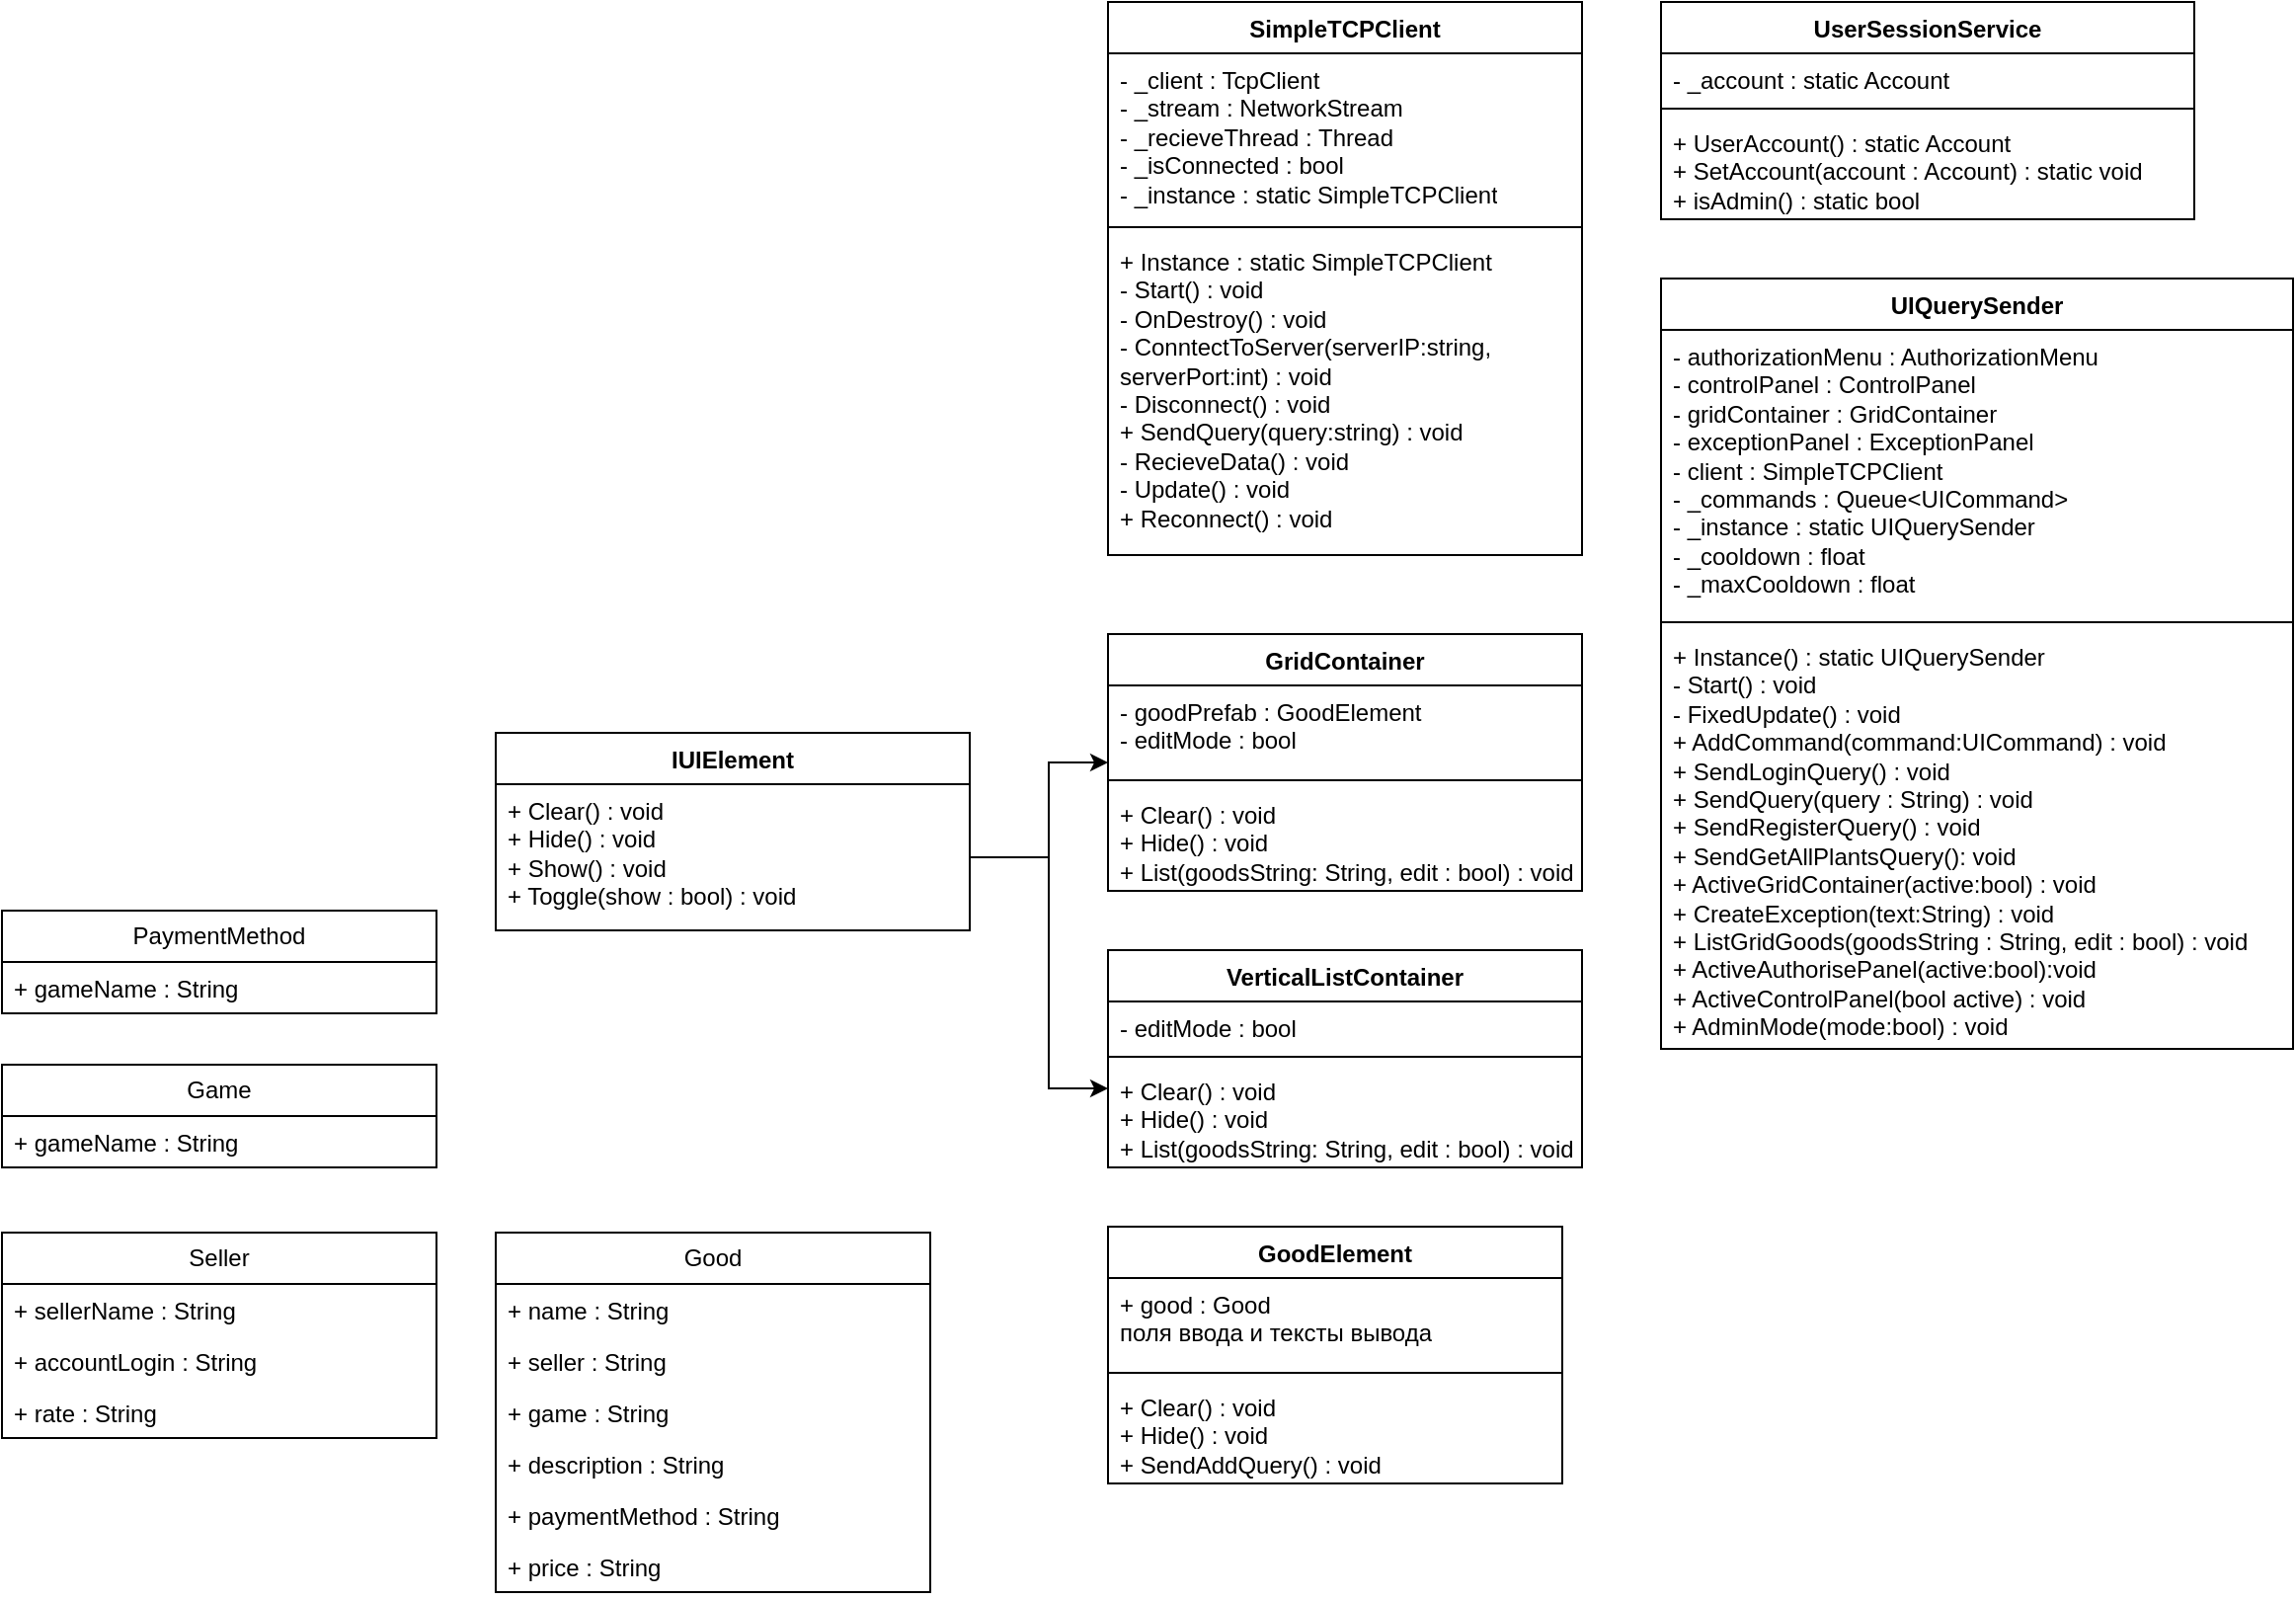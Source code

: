 <mxfile version="25.0.2">
  <diagram id="C5RBs43oDa-KdzZeNtuy" name="Page-1">
    <mxGraphModel dx="1560" dy="757" grid="1" gridSize="10" guides="1" tooltips="1" connect="1" arrows="1" fold="1" page="1" pageScale="1" pageWidth="827" pageHeight="1169" math="0" shadow="0">
      <root>
        <mxCell id="WIyWlLk6GJQsqaUBKTNV-0" />
        <mxCell id="WIyWlLk6GJQsqaUBKTNV-1" parent="WIyWlLk6GJQsqaUBKTNV-0" />
        <mxCell id="hye0oXEoZeSr3HaRyhUz-4" value="SimpleTCPClient" style="swimlane;fontStyle=1;align=center;verticalAlign=top;childLayout=stackLayout;horizontal=1;startSize=26;horizontalStack=0;resizeParent=1;resizeParentMax=0;resizeLast=0;collapsible=1;marginBottom=0;whiteSpace=wrap;html=1;" parent="WIyWlLk6GJQsqaUBKTNV-1" vertex="1">
          <mxGeometry x="200" y="160" width="240" height="280" as="geometry" />
        </mxCell>
        <mxCell id="hye0oXEoZeSr3HaRyhUz-5" value="- _client : TcpClient&lt;div&gt;- _stream : NetworkStream&lt;/div&gt;&lt;div&gt;- _recieveThread : Thread&lt;/div&gt;&lt;div&gt;- _isConnected : bool&lt;/div&gt;&lt;div&gt;- _instance : static SimpleTCPClient&lt;/div&gt;" style="text;strokeColor=none;fillColor=none;align=left;verticalAlign=top;spacingLeft=4;spacingRight=4;overflow=hidden;rotatable=0;points=[[0,0.5],[1,0.5]];portConstraint=eastwest;whiteSpace=wrap;html=1;" parent="hye0oXEoZeSr3HaRyhUz-4" vertex="1">
          <mxGeometry y="26" width="240" height="84" as="geometry" />
        </mxCell>
        <mxCell id="hye0oXEoZeSr3HaRyhUz-6" value="" style="line;strokeWidth=1;fillColor=none;align=left;verticalAlign=middle;spacingTop=-1;spacingLeft=3;spacingRight=3;rotatable=0;labelPosition=right;points=[];portConstraint=eastwest;strokeColor=inherit;" parent="hye0oXEoZeSr3HaRyhUz-4" vertex="1">
          <mxGeometry y="110" width="240" height="8" as="geometry" />
        </mxCell>
        <mxCell id="hye0oXEoZeSr3HaRyhUz-7" value="+ Instance : static SimpleTCPClient&lt;div&gt;- Start() : void&lt;/div&gt;&lt;div&gt;- OnDestroy() : void&lt;/div&gt;&lt;div&gt;- ConntectToServer(serverIP:string, serverPort:int) : void&lt;/div&gt;&lt;div&gt;- Disconnect() : void&lt;/div&gt;&lt;div&gt;+ SendQuery(query:string) : void&lt;/div&gt;&lt;div&gt;- RecieveData() : void&amp;nbsp;&lt;/div&gt;&lt;div&gt;- Update() : void&lt;/div&gt;&lt;div&gt;+ Reconnect() : void&lt;/div&gt;" style="text;strokeColor=none;fillColor=none;align=left;verticalAlign=top;spacingLeft=4;spacingRight=4;overflow=hidden;rotatable=0;points=[[0,0.5],[1,0.5]];portConstraint=eastwest;whiteSpace=wrap;html=1;" parent="hye0oXEoZeSr3HaRyhUz-4" vertex="1">
          <mxGeometry y="118" width="240" height="162" as="geometry" />
        </mxCell>
        <mxCell id="hye0oXEoZeSr3HaRyhUz-8" value="UserSessionService" style="swimlane;fontStyle=1;align=center;verticalAlign=top;childLayout=stackLayout;horizontal=1;startSize=26;horizontalStack=0;resizeParent=1;resizeParentMax=0;resizeLast=0;collapsible=1;marginBottom=0;whiteSpace=wrap;html=1;" parent="WIyWlLk6GJQsqaUBKTNV-1" vertex="1">
          <mxGeometry x="480" y="160" width="270" height="110" as="geometry" />
        </mxCell>
        <mxCell id="hye0oXEoZeSr3HaRyhUz-9" value="- _account : static Account" style="text;strokeColor=none;fillColor=none;align=left;verticalAlign=top;spacingLeft=4;spacingRight=4;overflow=hidden;rotatable=0;points=[[0,0.5],[1,0.5]];portConstraint=eastwest;whiteSpace=wrap;html=1;" parent="hye0oXEoZeSr3HaRyhUz-8" vertex="1">
          <mxGeometry y="26" width="270" height="24" as="geometry" />
        </mxCell>
        <mxCell id="hye0oXEoZeSr3HaRyhUz-10" value="" style="line;strokeWidth=1;fillColor=none;align=left;verticalAlign=middle;spacingTop=-1;spacingLeft=3;spacingRight=3;rotatable=0;labelPosition=right;points=[];portConstraint=eastwest;strokeColor=inherit;" parent="hye0oXEoZeSr3HaRyhUz-8" vertex="1">
          <mxGeometry y="50" width="270" height="8" as="geometry" />
        </mxCell>
        <mxCell id="hye0oXEoZeSr3HaRyhUz-11" value="+ UserAccount() : static Account&lt;div&gt;+ SetAccount(account : Account) : static void&amp;nbsp;&amp;nbsp;&lt;/div&gt;&lt;div&gt;+ isAdmin() : static bool&lt;/div&gt;" style="text;strokeColor=none;fillColor=none;align=left;verticalAlign=top;spacingLeft=4;spacingRight=4;overflow=hidden;rotatable=0;points=[[0,0.5],[1,0.5]];portConstraint=eastwest;whiteSpace=wrap;html=1;" parent="hye0oXEoZeSr3HaRyhUz-8" vertex="1">
          <mxGeometry y="58" width="270" height="52" as="geometry" />
        </mxCell>
        <mxCell id="hye0oXEoZeSr3HaRyhUz-12" value="UIQuerySender" style="swimlane;fontStyle=1;align=center;verticalAlign=top;childLayout=stackLayout;horizontal=1;startSize=26;horizontalStack=0;resizeParent=1;resizeParentMax=0;resizeLast=0;collapsible=1;marginBottom=0;whiteSpace=wrap;html=1;" parent="WIyWlLk6GJQsqaUBKTNV-1" vertex="1">
          <mxGeometry x="480" y="300" width="320" height="390" as="geometry" />
        </mxCell>
        <mxCell id="hye0oXEoZeSr3HaRyhUz-13" value="- authorizationMenu : AuthorizationMenu&lt;div&gt;- controlPanel : ControlPanel&lt;/div&gt;&lt;div&gt;- gridContainer : GridContainer&lt;/div&gt;&lt;div&gt;- exceptionPanel : ExceptionPanel&lt;/div&gt;&lt;div&gt;- client : SimpleTCPClient&lt;/div&gt;&lt;div&gt;- _commands : Queue&amp;lt;UICommand&amp;gt;&lt;/div&gt;&lt;div&gt;- _instance : static UIQuerySender&lt;/div&gt;&lt;div&gt;- _cooldown : float&lt;/div&gt;&lt;div&gt;- _maxCooldown : float&lt;/div&gt;&lt;div&gt;&lt;br&gt;&lt;/div&gt;" style="text;strokeColor=none;fillColor=none;align=left;verticalAlign=top;spacingLeft=4;spacingRight=4;overflow=hidden;rotatable=0;points=[[0,0.5],[1,0.5]];portConstraint=eastwest;whiteSpace=wrap;html=1;" parent="hye0oXEoZeSr3HaRyhUz-12" vertex="1">
          <mxGeometry y="26" width="320" height="144" as="geometry" />
        </mxCell>
        <mxCell id="hye0oXEoZeSr3HaRyhUz-14" value="" style="line;strokeWidth=1;fillColor=none;align=left;verticalAlign=middle;spacingTop=-1;spacingLeft=3;spacingRight=3;rotatable=0;labelPosition=right;points=[];portConstraint=eastwest;strokeColor=inherit;" parent="hye0oXEoZeSr3HaRyhUz-12" vertex="1">
          <mxGeometry y="170" width="320" height="8" as="geometry" />
        </mxCell>
        <mxCell id="hye0oXEoZeSr3HaRyhUz-15" value="+ Instance() : static UIQuerySender&lt;div&gt;- Start() : void&lt;/div&gt;&lt;div&gt;- FixedUpdate() : void&lt;br&gt;&lt;/div&gt;&lt;div&gt;+ AddCommand(command:UICommand) : void&lt;/div&gt;&lt;div&gt;+ SendLoginQuery() : void&lt;/div&gt;&lt;div&gt;+ SendQuery(query : String) : void&lt;/div&gt;&lt;div&gt;+ SendRegisterQuery() : void&lt;/div&gt;&lt;div&gt;+ SendGetAllPlantsQuery(): void&lt;br&gt;&lt;/div&gt;+ ActiveGridContainer(active:bool) : void&lt;div&gt;+ CreateException(text:String) : void&lt;/div&gt;&lt;div&gt;+ ListGridGoods(goodsString : String, edit : bool) : void&lt;/div&gt;&lt;div&gt;+ ActiveAuthorisePanel(active:bool):void&lt;br&gt;&lt;/div&gt;&lt;div&gt;+ ActiveControlPanel(bool active) : void&lt;/div&gt;&lt;div&gt;+ AdminMode(mode:bool) : void&lt;/div&gt;" style="text;strokeColor=none;fillColor=none;align=left;verticalAlign=top;spacingLeft=4;spacingRight=4;overflow=hidden;rotatable=0;points=[[0,0.5],[1,0.5]];portConstraint=eastwest;whiteSpace=wrap;html=1;" parent="hye0oXEoZeSr3HaRyhUz-12" vertex="1">
          <mxGeometry y="178" width="320" height="212" as="geometry" />
        </mxCell>
        <mxCell id="hye0oXEoZeSr3HaRyhUz-16" value="GridContainer" style="swimlane;fontStyle=1;align=center;verticalAlign=top;childLayout=stackLayout;horizontal=1;startSize=26;horizontalStack=0;resizeParent=1;resizeParentMax=0;resizeLast=0;collapsible=1;marginBottom=0;whiteSpace=wrap;html=1;" parent="WIyWlLk6GJQsqaUBKTNV-1" vertex="1">
          <mxGeometry x="200" y="480" width="240" height="130" as="geometry" />
        </mxCell>
        <mxCell id="hye0oXEoZeSr3HaRyhUz-17" value="- goodPrefab : GoodElement&lt;div&gt;- editMode : bool&lt;/div&gt;" style="text;strokeColor=none;fillColor=none;align=left;verticalAlign=top;spacingLeft=4;spacingRight=4;overflow=hidden;rotatable=0;points=[[0,0.5],[1,0.5]];portConstraint=eastwest;whiteSpace=wrap;html=1;" parent="hye0oXEoZeSr3HaRyhUz-16" vertex="1">
          <mxGeometry y="26" width="240" height="44" as="geometry" />
        </mxCell>
        <mxCell id="hye0oXEoZeSr3HaRyhUz-18" value="" style="line;strokeWidth=1;fillColor=none;align=left;verticalAlign=middle;spacingTop=-1;spacingLeft=3;spacingRight=3;rotatable=0;labelPosition=right;points=[];portConstraint=eastwest;strokeColor=inherit;" parent="hye0oXEoZeSr3HaRyhUz-16" vertex="1">
          <mxGeometry y="70" width="240" height="8" as="geometry" />
        </mxCell>
        <mxCell id="hye0oXEoZeSr3HaRyhUz-19" value="+ Clear() : void&lt;div&gt;+ Hide() : void&lt;/div&gt;&lt;div&gt;+ List(goodsString: String, edit : bool) : void&lt;/div&gt;&lt;div&gt;&lt;br&gt;&lt;/div&gt;" style="text;strokeColor=none;fillColor=none;align=left;verticalAlign=top;spacingLeft=4;spacingRight=4;overflow=hidden;rotatable=0;points=[[0,0.5],[1,0.5]];portConstraint=eastwest;whiteSpace=wrap;html=1;" parent="hye0oXEoZeSr3HaRyhUz-16" vertex="1">
          <mxGeometry y="78" width="240" height="52" as="geometry" />
        </mxCell>
        <mxCell id="hye0oXEoZeSr3HaRyhUz-20" value="VerticalListContainer" style="swimlane;fontStyle=1;align=center;verticalAlign=top;childLayout=stackLayout;horizontal=1;startSize=26;horizontalStack=0;resizeParent=1;resizeParentMax=0;resizeLast=0;collapsible=1;marginBottom=0;whiteSpace=wrap;html=1;" parent="WIyWlLk6GJQsqaUBKTNV-1" vertex="1">
          <mxGeometry x="200" y="640" width="240" height="110" as="geometry" />
        </mxCell>
        <mxCell id="hye0oXEoZeSr3HaRyhUz-21" value="&lt;div&gt;- editMode : bool&lt;/div&gt;" style="text;strokeColor=none;fillColor=none;align=left;verticalAlign=top;spacingLeft=4;spacingRight=4;overflow=hidden;rotatable=0;points=[[0,0.5],[1,0.5]];portConstraint=eastwest;whiteSpace=wrap;html=1;" parent="hye0oXEoZeSr3HaRyhUz-20" vertex="1">
          <mxGeometry y="26" width="240" height="24" as="geometry" />
        </mxCell>
        <mxCell id="hye0oXEoZeSr3HaRyhUz-22" value="" style="line;strokeWidth=1;fillColor=none;align=left;verticalAlign=middle;spacingTop=-1;spacingLeft=3;spacingRight=3;rotatable=0;labelPosition=right;points=[];portConstraint=eastwest;strokeColor=inherit;" parent="hye0oXEoZeSr3HaRyhUz-20" vertex="1">
          <mxGeometry y="50" width="240" height="8" as="geometry" />
        </mxCell>
        <mxCell id="hye0oXEoZeSr3HaRyhUz-23" value="+ Clear() : void&lt;div&gt;+ Hide() : void&lt;/div&gt;&lt;div&gt;+ List(goodsString: String, edit : bool) : void&lt;/div&gt;&lt;div&gt;&lt;br&gt;&lt;/div&gt;" style="text;strokeColor=none;fillColor=none;align=left;verticalAlign=top;spacingLeft=4;spacingRight=4;overflow=hidden;rotatable=0;points=[[0,0.5],[1,0.5]];portConstraint=eastwest;whiteSpace=wrap;html=1;" parent="hye0oXEoZeSr3HaRyhUz-20" vertex="1">
          <mxGeometry y="58" width="240" height="52" as="geometry" />
        </mxCell>
        <mxCell id="pykhsIGrz3w2ohRqVbYe-0" value="IUIElement" style="swimlane;fontStyle=1;align=center;verticalAlign=top;childLayout=stackLayout;horizontal=1;startSize=26;horizontalStack=0;resizeParent=1;resizeParentMax=0;resizeLast=0;collapsible=1;marginBottom=0;whiteSpace=wrap;html=1;" parent="WIyWlLk6GJQsqaUBKTNV-1" vertex="1">
          <mxGeometry x="-110" y="530" width="240" height="100" as="geometry" />
        </mxCell>
        <mxCell id="pykhsIGrz3w2ohRqVbYe-3" value="+ Clear() : void&lt;div&gt;+ Hide() : void&lt;/div&gt;&lt;div&gt;+ Show() : void&lt;/div&gt;&lt;div&gt;+ Toggle(show : bool) : void&lt;/div&gt;&lt;div&gt;&lt;br&gt;&lt;/div&gt;&lt;div&gt;&lt;br&gt;&lt;/div&gt;" style="text;strokeColor=none;fillColor=none;align=left;verticalAlign=top;spacingLeft=4;spacingRight=4;overflow=hidden;rotatable=0;points=[[0,0.5],[1,0.5]];portConstraint=eastwest;whiteSpace=wrap;html=1;" parent="pykhsIGrz3w2ohRqVbYe-0" vertex="1">
          <mxGeometry y="26" width="240" height="74" as="geometry" />
        </mxCell>
        <mxCell id="8XRsBYk8_sF596GGe3sY-0" style="edgeStyle=orthogonalEdgeStyle;rounded=0;orthogonalLoop=1;jettySize=auto;html=1;" parent="WIyWlLk6GJQsqaUBKTNV-1" source="pykhsIGrz3w2ohRqVbYe-3" target="hye0oXEoZeSr3HaRyhUz-16" edge="1">
          <mxGeometry relative="1" as="geometry">
            <Array as="points">
              <mxPoint x="170" y="593" />
              <mxPoint x="170" y="545" />
            </Array>
          </mxGeometry>
        </mxCell>
        <mxCell id="8XRsBYk8_sF596GGe3sY-1" style="edgeStyle=orthogonalEdgeStyle;rounded=0;orthogonalLoop=1;jettySize=auto;html=1;" parent="WIyWlLk6GJQsqaUBKTNV-1" source="pykhsIGrz3w2ohRqVbYe-3" target="hye0oXEoZeSr3HaRyhUz-20" edge="1">
          <mxGeometry relative="1" as="geometry">
            <Array as="points">
              <mxPoint x="170" y="593" />
              <mxPoint x="170" y="710" />
            </Array>
          </mxGeometry>
        </mxCell>
        <mxCell id="8XRsBYk8_sF596GGe3sY-2" value="GoodElement" style="swimlane;fontStyle=1;align=center;verticalAlign=top;childLayout=stackLayout;horizontal=1;startSize=26;horizontalStack=0;resizeParent=1;resizeParentMax=0;resizeLast=0;collapsible=1;marginBottom=0;whiteSpace=wrap;html=1;" parent="WIyWlLk6GJQsqaUBKTNV-1" vertex="1">
          <mxGeometry x="200" y="780" width="230" height="130" as="geometry" />
        </mxCell>
        <mxCell id="8XRsBYk8_sF596GGe3sY-3" value="+ good : Good&lt;div&gt;поля ввода и тексты вывода&lt;/div&gt;" style="text;strokeColor=none;fillColor=none;align=left;verticalAlign=top;spacingLeft=4;spacingRight=4;overflow=hidden;rotatable=0;points=[[0,0.5],[1,0.5]];portConstraint=eastwest;whiteSpace=wrap;html=1;" parent="8XRsBYk8_sF596GGe3sY-2" vertex="1">
          <mxGeometry y="26" width="230" height="44" as="geometry" />
        </mxCell>
        <mxCell id="8XRsBYk8_sF596GGe3sY-4" value="" style="line;strokeWidth=1;fillColor=none;align=left;verticalAlign=middle;spacingTop=-1;spacingLeft=3;spacingRight=3;rotatable=0;labelPosition=right;points=[];portConstraint=eastwest;strokeColor=inherit;" parent="8XRsBYk8_sF596GGe3sY-2" vertex="1">
          <mxGeometry y="70" width="230" height="8" as="geometry" />
        </mxCell>
        <mxCell id="8XRsBYk8_sF596GGe3sY-5" value="+ Clear() : void&lt;div&gt;+ Hide() : void&lt;/div&gt;&lt;div&gt;+ SendAddQuery() : void&lt;/div&gt;" style="text;strokeColor=none;fillColor=none;align=left;verticalAlign=top;spacingLeft=4;spacingRight=4;overflow=hidden;rotatable=0;points=[[0,0.5],[1,0.5]];portConstraint=eastwest;whiteSpace=wrap;html=1;" parent="8XRsBYk8_sF596GGe3sY-2" vertex="1">
          <mxGeometry y="78" width="230" height="52" as="geometry" />
        </mxCell>
        <mxCell id="8XRsBYk8_sF596GGe3sY-6" value="Good" style="swimlane;fontStyle=0;childLayout=stackLayout;horizontal=1;startSize=26;fillColor=none;horizontalStack=0;resizeParent=1;resizeParentMax=0;resizeLast=0;collapsible=1;marginBottom=0;whiteSpace=wrap;html=1;" parent="WIyWlLk6GJQsqaUBKTNV-1" vertex="1">
          <mxGeometry x="-110" y="783" width="220" height="182" as="geometry" />
        </mxCell>
        <mxCell id="8XRsBYk8_sF596GGe3sY-7" value="+ name : String" style="text;strokeColor=none;fillColor=none;align=left;verticalAlign=top;spacingLeft=4;spacingRight=4;overflow=hidden;rotatable=0;points=[[0,0.5],[1,0.5]];portConstraint=eastwest;whiteSpace=wrap;html=1;" parent="8XRsBYk8_sF596GGe3sY-6" vertex="1">
          <mxGeometry y="26" width="220" height="26" as="geometry" />
        </mxCell>
        <mxCell id="8XRsBYk8_sF596GGe3sY-8" value="+ seller : String" style="text;strokeColor=none;fillColor=none;align=left;verticalAlign=top;spacingLeft=4;spacingRight=4;overflow=hidden;rotatable=0;points=[[0,0.5],[1,0.5]];portConstraint=eastwest;whiteSpace=wrap;html=1;" parent="8XRsBYk8_sF596GGe3sY-6" vertex="1">
          <mxGeometry y="52" width="220" height="26" as="geometry" />
        </mxCell>
        <mxCell id="8XRsBYk8_sF596GGe3sY-9" value="+ game : String" style="text;strokeColor=none;fillColor=none;align=left;verticalAlign=top;spacingLeft=4;spacingRight=4;overflow=hidden;rotatable=0;points=[[0,0.5],[1,0.5]];portConstraint=eastwest;whiteSpace=wrap;html=1;" parent="8XRsBYk8_sF596GGe3sY-6" vertex="1">
          <mxGeometry y="78" width="220" height="26" as="geometry" />
        </mxCell>
        <mxCell id="8XRsBYk8_sF596GGe3sY-10" value="+ description : String" style="text;strokeColor=none;fillColor=none;align=left;verticalAlign=top;spacingLeft=4;spacingRight=4;overflow=hidden;rotatable=0;points=[[0,0.5],[1,0.5]];portConstraint=eastwest;whiteSpace=wrap;html=1;" parent="8XRsBYk8_sF596GGe3sY-6" vertex="1">
          <mxGeometry y="104" width="220" height="26" as="geometry" />
        </mxCell>
        <mxCell id="8XRsBYk8_sF596GGe3sY-11" value="+ paymentMethod : String" style="text;strokeColor=none;fillColor=none;align=left;verticalAlign=top;spacingLeft=4;spacingRight=4;overflow=hidden;rotatable=0;points=[[0,0.5],[1,0.5]];portConstraint=eastwest;whiteSpace=wrap;html=1;" parent="8XRsBYk8_sF596GGe3sY-6" vertex="1">
          <mxGeometry y="130" width="220" height="26" as="geometry" />
        </mxCell>
        <mxCell id="8XRsBYk8_sF596GGe3sY-13" value="+ price : String" style="text;strokeColor=none;fillColor=none;align=left;verticalAlign=top;spacingLeft=4;spacingRight=4;overflow=hidden;rotatable=0;points=[[0,0.5],[1,0.5]];portConstraint=eastwest;whiteSpace=wrap;html=1;" parent="8XRsBYk8_sF596GGe3sY-6" vertex="1">
          <mxGeometry y="156" width="220" height="26" as="geometry" />
        </mxCell>
        <mxCell id="8pjzK5U1_DgeR0VdX2_3-0" value="Seller" style="swimlane;fontStyle=0;childLayout=stackLayout;horizontal=1;startSize=26;fillColor=none;horizontalStack=0;resizeParent=1;resizeParentMax=0;resizeLast=0;collapsible=1;marginBottom=0;whiteSpace=wrap;html=1;" vertex="1" parent="WIyWlLk6GJQsqaUBKTNV-1">
          <mxGeometry x="-360" y="783" width="220" height="104" as="geometry" />
        </mxCell>
        <mxCell id="8pjzK5U1_DgeR0VdX2_3-1" value="+ sellerName : String" style="text;strokeColor=none;fillColor=none;align=left;verticalAlign=top;spacingLeft=4;spacingRight=4;overflow=hidden;rotatable=0;points=[[0,0.5],[1,0.5]];portConstraint=eastwest;whiteSpace=wrap;html=1;" vertex="1" parent="8pjzK5U1_DgeR0VdX2_3-0">
          <mxGeometry y="26" width="220" height="26" as="geometry" />
        </mxCell>
        <mxCell id="8pjzK5U1_DgeR0VdX2_3-2" value="+ accountLogin : String" style="text;strokeColor=none;fillColor=none;align=left;verticalAlign=top;spacingLeft=4;spacingRight=4;overflow=hidden;rotatable=0;points=[[0,0.5],[1,0.5]];portConstraint=eastwest;whiteSpace=wrap;html=1;" vertex="1" parent="8pjzK5U1_DgeR0VdX2_3-0">
          <mxGeometry y="52" width="220" height="26" as="geometry" />
        </mxCell>
        <mxCell id="8pjzK5U1_DgeR0VdX2_3-3" value="+ rate : String" style="text;strokeColor=none;fillColor=none;align=left;verticalAlign=top;spacingLeft=4;spacingRight=4;overflow=hidden;rotatable=0;points=[[0,0.5],[1,0.5]];portConstraint=eastwest;whiteSpace=wrap;html=1;" vertex="1" parent="8pjzK5U1_DgeR0VdX2_3-0">
          <mxGeometry y="78" width="220" height="26" as="geometry" />
        </mxCell>
        <mxCell id="8pjzK5U1_DgeR0VdX2_3-8" value="Game" style="swimlane;fontStyle=0;childLayout=stackLayout;horizontal=1;startSize=26;fillColor=none;horizontalStack=0;resizeParent=1;resizeParentMax=0;resizeLast=0;collapsible=1;marginBottom=0;whiteSpace=wrap;html=1;" vertex="1" parent="WIyWlLk6GJQsqaUBKTNV-1">
          <mxGeometry x="-360" y="698" width="220" height="52" as="geometry" />
        </mxCell>
        <mxCell id="8pjzK5U1_DgeR0VdX2_3-9" value="+ gameName : String" style="text;strokeColor=none;fillColor=none;align=left;verticalAlign=top;spacingLeft=4;spacingRight=4;overflow=hidden;rotatable=0;points=[[0,0.5],[1,0.5]];portConstraint=eastwest;whiteSpace=wrap;html=1;" vertex="1" parent="8pjzK5U1_DgeR0VdX2_3-8">
          <mxGeometry y="26" width="220" height="26" as="geometry" />
        </mxCell>
        <mxCell id="8pjzK5U1_DgeR0VdX2_3-12" value="PaymentMethod" style="swimlane;fontStyle=0;childLayout=stackLayout;horizontal=1;startSize=26;fillColor=none;horizontalStack=0;resizeParent=1;resizeParentMax=0;resizeLast=0;collapsible=1;marginBottom=0;whiteSpace=wrap;html=1;" vertex="1" parent="WIyWlLk6GJQsqaUBKTNV-1">
          <mxGeometry x="-360" y="620" width="220" height="52" as="geometry" />
        </mxCell>
        <mxCell id="8pjzK5U1_DgeR0VdX2_3-13" value="+ gameName : String" style="text;strokeColor=none;fillColor=none;align=left;verticalAlign=top;spacingLeft=4;spacingRight=4;overflow=hidden;rotatable=0;points=[[0,0.5],[1,0.5]];portConstraint=eastwest;whiteSpace=wrap;html=1;" vertex="1" parent="8pjzK5U1_DgeR0VdX2_3-12">
          <mxGeometry y="26" width="220" height="26" as="geometry" />
        </mxCell>
      </root>
    </mxGraphModel>
  </diagram>
</mxfile>

